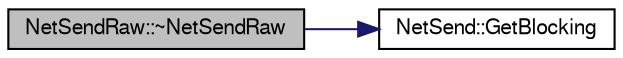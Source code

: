 digraph G
{
  edge [fontname="FreeSans",fontsize="10",labelfontname="FreeSans",labelfontsize="10"];
  node [fontname="FreeSans",fontsize="10",shape=record];
  rankdir=LR;
  Node1 [label="NetSendRaw::~NetSendRaw",height=0.2,width=0.4,color="black", fillcolor="grey75", style="filled" fontcolor="black"];
  Node1 -> Node2 [color="midnightblue",fontsize="10",style="solid"];
  Node2 [label="NetSend::GetBlocking",height=0.2,width=0.4,color="black", fillcolor="white", style="filled",URL="$class_net_send.html#ace80cefc54caa8224aad78779a81c400"];
}
